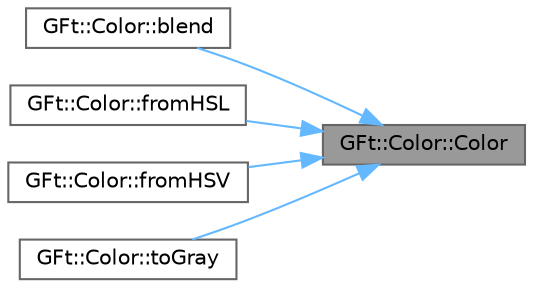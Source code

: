 digraph "GFt::Color::Color"
{
 // LATEX_PDF_SIZE
  bgcolor="transparent";
  edge [fontname=Helvetica,fontsize=10,labelfontname=Helvetica,labelfontsize=10];
  node [fontname=Helvetica,fontsize=10,shape=box,height=0.2,width=0.4];
  rankdir="RL";
  Node1 [id="Node000001",label="GFt::Color::Color",height=0.2,width=0.4,color="gray40", fillcolor="grey60", style="filled", fontcolor="black",tooltip="构造函数"];
  Node1 -> Node2 [id="edge1_Node000001_Node000002",dir="back",color="steelblue1",style="solid",tooltip=" "];
  Node2 [id="Node000002",label="GFt::Color::blend",height=0.2,width=0.4,color="grey40", fillcolor="white", style="filled",URL="$class_g_ft_1_1_color.html#a5619588e3c6d299e2a9b8b924d695b06",tooltip="混合颜色"];
  Node1 -> Node3 [id="edge2_Node000001_Node000003",dir="back",color="steelblue1",style="solid",tooltip=" "];
  Node3 [id="Node000003",label="GFt::Color::fromHSL",height=0.2,width=0.4,color="grey40", fillcolor="white", style="filled",URL="$class_g_ft_1_1_color.html#a5a1b8bcc69b7396261ebf4d429406ea0",tooltip="静态函数，从HSL颜色空间创建颜色"];
  Node1 -> Node4 [id="edge3_Node000001_Node000004",dir="back",color="steelblue1",style="solid",tooltip=" "];
  Node4 [id="Node000004",label="GFt::Color::fromHSV",height=0.2,width=0.4,color="grey40", fillcolor="white", style="filled",URL="$class_g_ft_1_1_color.html#afc85d8f444aa29b3e0ef24a94ec105b3",tooltip="静态函数，从HSV颜色空间创建颜色"];
  Node1 -> Node5 [id="edge4_Node000001_Node000005",dir="back",color="steelblue1",style="solid",tooltip=" "];
  Node5 [id="Node000005",label="GFt::Color::toGray",height=0.2,width=0.4,color="grey40", fillcolor="white", style="filled",URL="$class_g_ft_1_1_color.html#abbf120dae428a8d8e7686c8218d86702",tooltip="转换为灰度颜色"];
}

